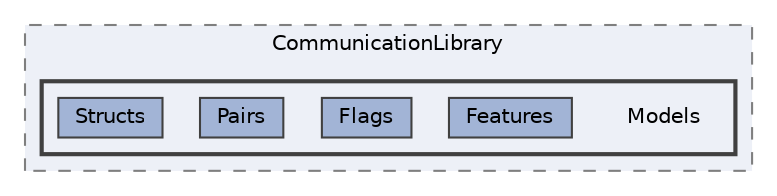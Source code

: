 digraph "C:/Users/m4ss/source/repos/mssevov18/ClientServerAPI/ClientServer-V2/CommunicationLibrary/Models"
{
 // LATEX_PDF_SIZE
  bgcolor="transparent";
  edge [fontname=Helvetica,fontsize=10,labelfontname=Helvetica,labelfontsize=10];
  node [fontname=Helvetica,fontsize=10,shape=box,height=0.2,width=0.4];
  compound=true
  subgraph clusterdir_5c0219449369723cba3aceac1869d748 {
    graph [ bgcolor="#edf0f7", pencolor="grey50", label="CommunicationLibrary", fontname=Helvetica,fontsize=10 style="filled,dashed", URL="dir_5c0219449369723cba3aceac1869d748.html",tooltip=""]
  subgraph clusterdir_6894902e8071dad9c47a17a02e5c7f6f {
    graph [ bgcolor="#edf0f7", pencolor="grey25", label="", fontname=Helvetica,fontsize=10 style="filled,bold", URL="dir_6894902e8071dad9c47a17a02e5c7f6f.html",tooltip=""]
    dir_6894902e8071dad9c47a17a02e5c7f6f [shape=plaintext, label="Models"];
  dir_fcc4c2c15006fa192111733cf5c94112 [label="Features", fillcolor="#a2b4d6", color="grey25", style="filled", URL="dir_fcc4c2c15006fa192111733cf5c94112.html",tooltip=""];
  dir_08607c46877ad32d88783cccd0e4e4ee [label="Flags", fillcolor="#a2b4d6", color="grey25", style="filled", URL="dir_08607c46877ad32d88783cccd0e4e4ee.html",tooltip=""];
  dir_e89f3e40bcc920592ad4a0e5a1d3cd85 [label="Pairs", fillcolor="#a2b4d6", color="grey25", style="filled", URL="dir_e89f3e40bcc920592ad4a0e5a1d3cd85.html",tooltip=""];
  dir_2144f34a55acd683535f3344652df9f2 [label="Structs", fillcolor="#a2b4d6", color="grey25", style="filled", URL="dir_2144f34a55acd683535f3344652df9f2.html",tooltip=""];
  }
  }
}
